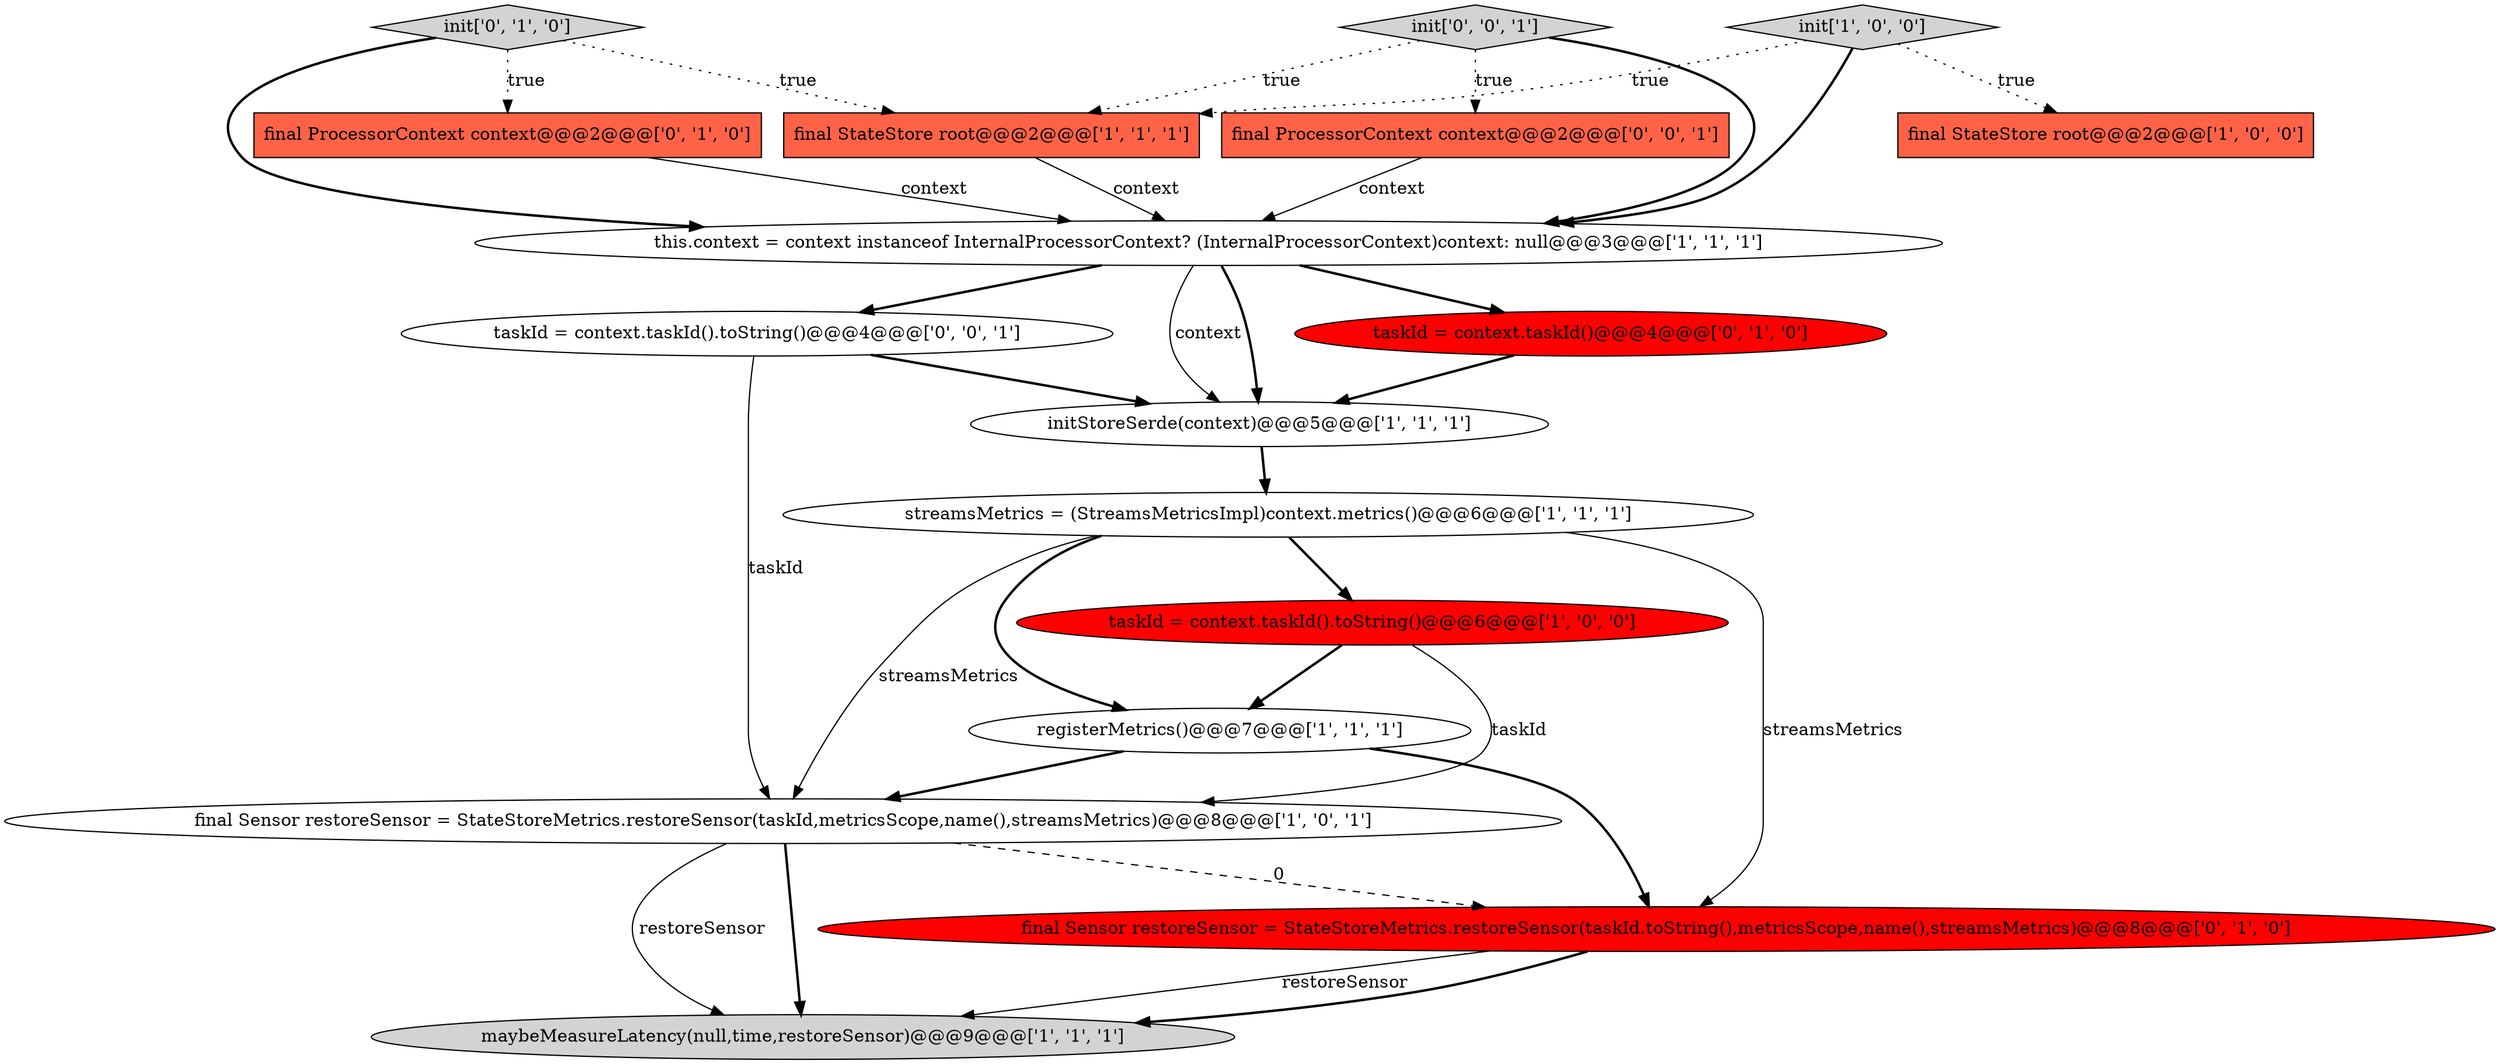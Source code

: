 digraph {
11 [style = filled, label = "final ProcessorContext context@@@2@@@['0', '1', '0']", fillcolor = tomato, shape = box image = "AAA0AAABBB2BBB"];
2 [style = filled, label = "maybeMeasureLatency(null,time,restoreSensor)@@@9@@@['1', '1', '1']", fillcolor = lightgray, shape = ellipse image = "AAA0AAABBB1BBB"];
5 [style = filled, label = "initStoreSerde(context)@@@5@@@['1', '1', '1']", fillcolor = white, shape = ellipse image = "AAA0AAABBB1BBB"];
6 [style = filled, label = "registerMetrics()@@@7@@@['1', '1', '1']", fillcolor = white, shape = ellipse image = "AAA0AAABBB1BBB"];
1 [style = filled, label = "final StateStore root@@@2@@@['1', '0', '0']", fillcolor = tomato, shape = box image = "AAA0AAABBB1BBB"];
13 [style = filled, label = "init['0', '1', '0']", fillcolor = lightgray, shape = diamond image = "AAA0AAABBB2BBB"];
14 [style = filled, label = "init['0', '0', '1']", fillcolor = lightgray, shape = diamond image = "AAA0AAABBB3BBB"];
15 [style = filled, label = "final ProcessorContext context@@@2@@@['0', '0', '1']", fillcolor = tomato, shape = box image = "AAA0AAABBB3BBB"];
4 [style = filled, label = "streamsMetrics = (StreamsMetricsImpl)context.metrics()@@@6@@@['1', '1', '1']", fillcolor = white, shape = ellipse image = "AAA0AAABBB1BBB"];
12 [style = filled, label = "final Sensor restoreSensor = StateStoreMetrics.restoreSensor(taskId.toString(),metricsScope,name(),streamsMetrics)@@@8@@@['0', '1', '0']", fillcolor = red, shape = ellipse image = "AAA1AAABBB2BBB"];
16 [style = filled, label = "taskId = context.taskId().toString()@@@4@@@['0', '0', '1']", fillcolor = white, shape = ellipse image = "AAA0AAABBB3BBB"];
8 [style = filled, label = "init['1', '0', '0']", fillcolor = lightgray, shape = diamond image = "AAA0AAABBB1BBB"];
0 [style = filled, label = "taskId = context.taskId().toString()@@@6@@@['1', '0', '0']", fillcolor = red, shape = ellipse image = "AAA1AAABBB1BBB"];
7 [style = filled, label = "final Sensor restoreSensor = StateStoreMetrics.restoreSensor(taskId,metricsScope,name(),streamsMetrics)@@@8@@@['1', '0', '1']", fillcolor = white, shape = ellipse image = "AAA0AAABBB1BBB"];
3 [style = filled, label = "final StateStore root@@@2@@@['1', '1', '1']", fillcolor = tomato, shape = box image = "AAA0AAABBB1BBB"];
10 [style = filled, label = "taskId = context.taskId()@@@4@@@['0', '1', '0']", fillcolor = red, shape = ellipse image = "AAA1AAABBB2BBB"];
9 [style = filled, label = "this.context = context instanceof InternalProcessorContext? (InternalProcessorContext)context: null@@@3@@@['1', '1', '1']", fillcolor = white, shape = ellipse image = "AAA0AAABBB1BBB"];
16->7 [style = solid, label="taskId"];
4->7 [style = solid, label="streamsMetrics"];
13->3 [style = dotted, label="true"];
4->12 [style = solid, label="streamsMetrics"];
0->6 [style = bold, label=""];
4->6 [style = bold, label=""];
9->5 [style = solid, label="context"];
12->2 [style = solid, label="restoreSensor"];
7->2 [style = solid, label="restoreSensor"];
0->7 [style = solid, label="taskId"];
15->9 [style = solid, label="context"];
9->10 [style = bold, label=""];
9->16 [style = bold, label=""];
8->3 [style = dotted, label="true"];
4->0 [style = bold, label=""];
8->1 [style = dotted, label="true"];
14->15 [style = dotted, label="true"];
12->2 [style = bold, label=""];
11->9 [style = solid, label="context"];
10->5 [style = bold, label=""];
3->9 [style = solid, label="context"];
7->2 [style = bold, label=""];
5->4 [style = bold, label=""];
8->9 [style = bold, label=""];
14->3 [style = dotted, label="true"];
9->5 [style = bold, label=""];
16->5 [style = bold, label=""];
7->12 [style = dashed, label="0"];
13->11 [style = dotted, label="true"];
14->9 [style = bold, label=""];
13->9 [style = bold, label=""];
6->7 [style = bold, label=""];
6->12 [style = bold, label=""];
}
